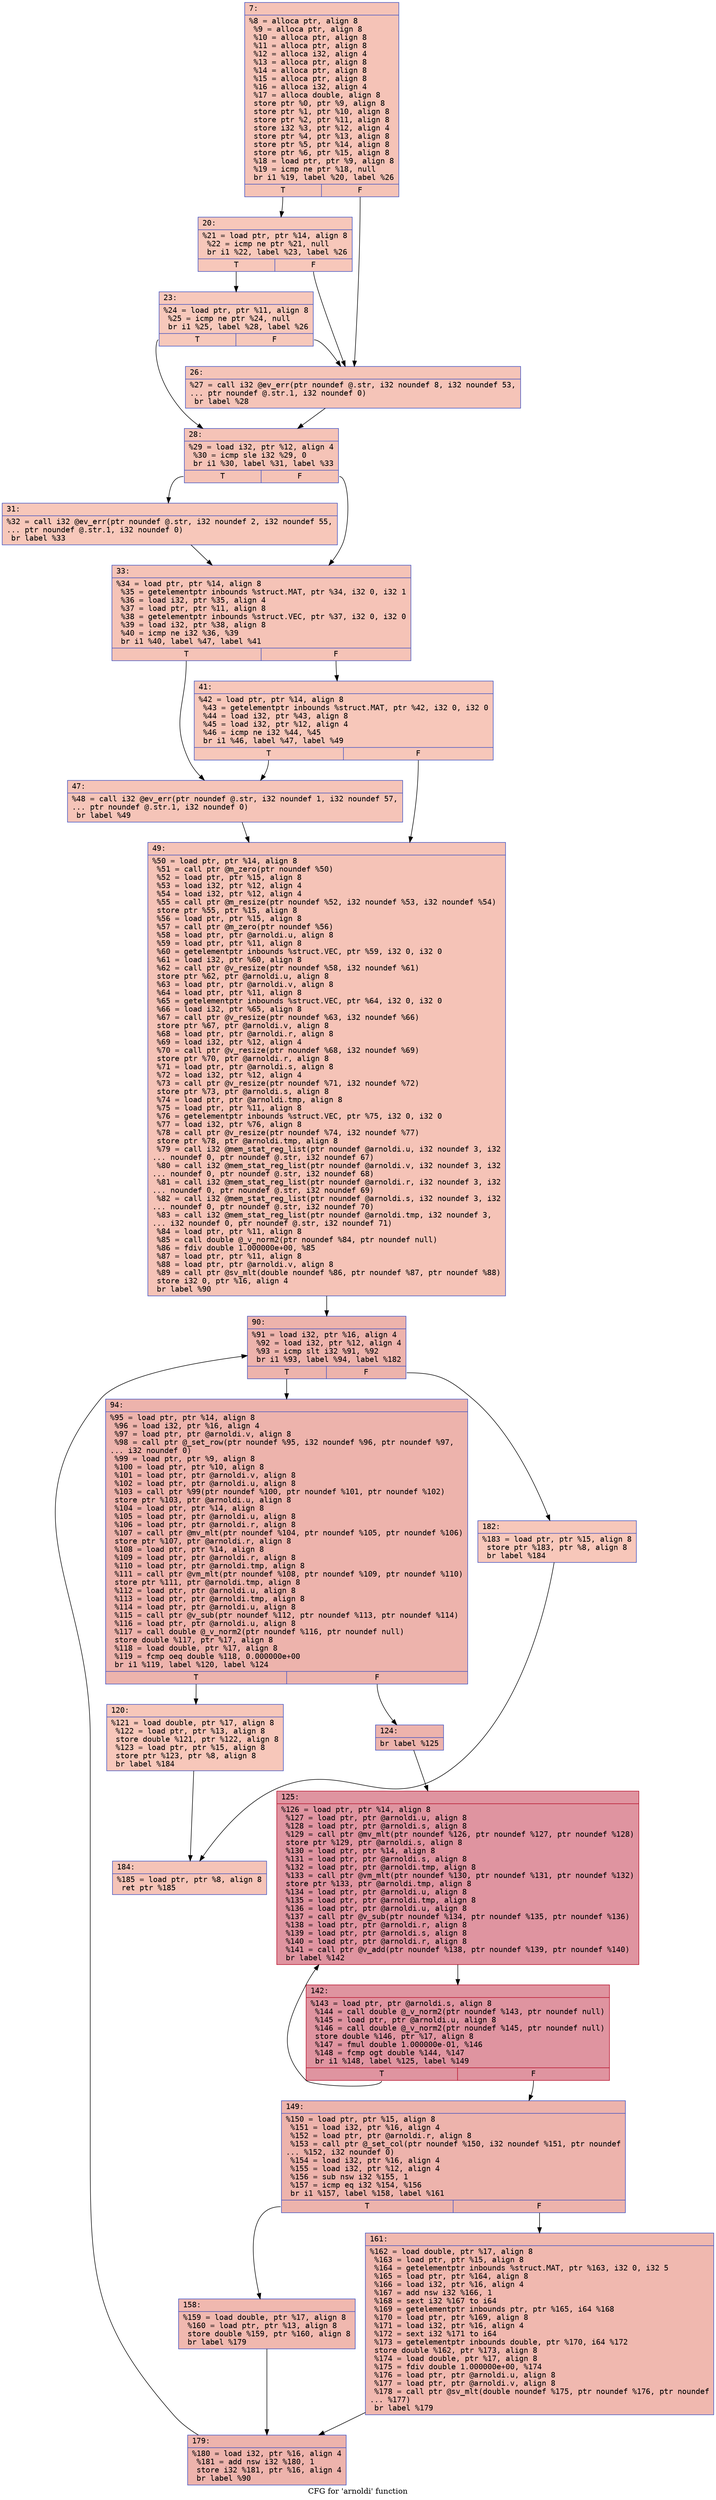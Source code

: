 digraph "CFG for 'arnoldi' function" {
	label="CFG for 'arnoldi' function";

	Node0x600000601f90 [shape=record,color="#3d50c3ff", style=filled, fillcolor="#e8765c70" fontname="Courier",label="{7:\l|  %8 = alloca ptr, align 8\l  %9 = alloca ptr, align 8\l  %10 = alloca ptr, align 8\l  %11 = alloca ptr, align 8\l  %12 = alloca i32, align 4\l  %13 = alloca ptr, align 8\l  %14 = alloca ptr, align 8\l  %15 = alloca ptr, align 8\l  %16 = alloca i32, align 4\l  %17 = alloca double, align 8\l  store ptr %0, ptr %9, align 8\l  store ptr %1, ptr %10, align 8\l  store ptr %2, ptr %11, align 8\l  store i32 %3, ptr %12, align 4\l  store ptr %4, ptr %13, align 8\l  store ptr %5, ptr %14, align 8\l  store ptr %6, ptr %15, align 8\l  %18 = load ptr, ptr %9, align 8\l  %19 = icmp ne ptr %18, null\l  br i1 %19, label %20, label %26\l|{<s0>T|<s1>F}}"];
	Node0x600000601f90:s0 -> Node0x600000601fe0[tooltip="7 -> 20\nProbability 62.50%" ];
	Node0x600000601f90:s1 -> Node0x600000602080[tooltip="7 -> 26\nProbability 37.50%" ];
	Node0x600000601fe0 [shape=record,color="#3d50c3ff", style=filled, fillcolor="#ec7f6370" fontname="Courier",label="{20:\l|  %21 = load ptr, ptr %14, align 8\l  %22 = icmp ne ptr %21, null\l  br i1 %22, label %23, label %26\l|{<s0>T|<s1>F}}"];
	Node0x600000601fe0:s0 -> Node0x600000602030[tooltip="20 -> 23\nProbability 62.50%" ];
	Node0x600000601fe0:s1 -> Node0x600000602080[tooltip="20 -> 26\nProbability 37.50%" ];
	Node0x600000602030 [shape=record,color="#3d50c3ff", style=filled, fillcolor="#ed836670" fontname="Courier",label="{23:\l|  %24 = load ptr, ptr %11, align 8\l  %25 = icmp ne ptr %24, null\l  br i1 %25, label %28, label %26\l|{<s0>T|<s1>F}}"];
	Node0x600000602030:s0 -> Node0x6000006020d0[tooltip="23 -> 28\nProbability 62.50%" ];
	Node0x600000602030:s1 -> Node0x600000602080[tooltip="23 -> 26\nProbability 37.50%" ];
	Node0x600000602080 [shape=record,color="#3d50c3ff", style=filled, fillcolor="#e97a5f70" fontname="Courier",label="{26:\l|  %27 = call i32 @ev_err(ptr noundef @.str, i32 noundef 8, i32 noundef 53,\l... ptr noundef @.str.1, i32 noundef 0)\l  br label %28\l}"];
	Node0x600000602080 -> Node0x6000006020d0[tooltip="26 -> 28\nProbability 100.00%" ];
	Node0x6000006020d0 [shape=record,color="#3d50c3ff", style=filled, fillcolor="#e8765c70" fontname="Courier",label="{28:\l|  %29 = load i32, ptr %12, align 4\l  %30 = icmp sle i32 %29, 0\l  br i1 %30, label %31, label %33\l|{<s0>T|<s1>F}}"];
	Node0x6000006020d0:s0 -> Node0x600000602120[tooltip="28 -> 31\nProbability 50.00%" ];
	Node0x6000006020d0:s1 -> Node0x600000602170[tooltip="28 -> 33\nProbability 50.00%" ];
	Node0x600000602120 [shape=record,color="#3d50c3ff", style=filled, fillcolor="#ec7f6370" fontname="Courier",label="{31:\l|  %32 = call i32 @ev_err(ptr noundef @.str, i32 noundef 2, i32 noundef 55,\l... ptr noundef @.str.1, i32 noundef 0)\l  br label %33\l}"];
	Node0x600000602120 -> Node0x600000602170[tooltip="31 -> 33\nProbability 100.00%" ];
	Node0x600000602170 [shape=record,color="#3d50c3ff", style=filled, fillcolor="#e8765c70" fontname="Courier",label="{33:\l|  %34 = load ptr, ptr %14, align 8\l  %35 = getelementptr inbounds %struct.MAT, ptr %34, i32 0, i32 1\l  %36 = load i32, ptr %35, align 4\l  %37 = load ptr, ptr %11, align 8\l  %38 = getelementptr inbounds %struct.VEC, ptr %37, i32 0, i32 0\l  %39 = load i32, ptr %38, align 8\l  %40 = icmp ne i32 %36, %39\l  br i1 %40, label %47, label %41\l|{<s0>T|<s1>F}}"];
	Node0x600000602170:s0 -> Node0x600000602210[tooltip="33 -> 47\nProbability 50.00%" ];
	Node0x600000602170:s1 -> Node0x6000006021c0[tooltip="33 -> 41\nProbability 50.00%" ];
	Node0x6000006021c0 [shape=record,color="#3d50c3ff", style=filled, fillcolor="#ec7f6370" fontname="Courier",label="{41:\l|  %42 = load ptr, ptr %14, align 8\l  %43 = getelementptr inbounds %struct.MAT, ptr %42, i32 0, i32 0\l  %44 = load i32, ptr %43, align 8\l  %45 = load i32, ptr %12, align 4\l  %46 = icmp ne i32 %44, %45\l  br i1 %46, label %47, label %49\l|{<s0>T|<s1>F}}"];
	Node0x6000006021c0:s0 -> Node0x600000602210[tooltip="41 -> 47\nProbability 50.00%" ];
	Node0x6000006021c0:s1 -> Node0x600000602260[tooltip="41 -> 49\nProbability 50.00%" ];
	Node0x600000602210 [shape=record,color="#3d50c3ff", style=filled, fillcolor="#e97a5f70" fontname="Courier",label="{47:\l|  %48 = call i32 @ev_err(ptr noundef @.str, i32 noundef 1, i32 noundef 57,\l... ptr noundef @.str.1, i32 noundef 0)\l  br label %49\l}"];
	Node0x600000602210 -> Node0x600000602260[tooltip="47 -> 49\nProbability 100.00%" ];
	Node0x600000602260 [shape=record,color="#3d50c3ff", style=filled, fillcolor="#e8765c70" fontname="Courier",label="{49:\l|  %50 = load ptr, ptr %14, align 8\l  %51 = call ptr @m_zero(ptr noundef %50)\l  %52 = load ptr, ptr %15, align 8\l  %53 = load i32, ptr %12, align 4\l  %54 = load i32, ptr %12, align 4\l  %55 = call ptr @m_resize(ptr noundef %52, i32 noundef %53, i32 noundef %54)\l  store ptr %55, ptr %15, align 8\l  %56 = load ptr, ptr %15, align 8\l  %57 = call ptr @m_zero(ptr noundef %56)\l  %58 = load ptr, ptr @arnoldi.u, align 8\l  %59 = load ptr, ptr %11, align 8\l  %60 = getelementptr inbounds %struct.VEC, ptr %59, i32 0, i32 0\l  %61 = load i32, ptr %60, align 8\l  %62 = call ptr @v_resize(ptr noundef %58, i32 noundef %61)\l  store ptr %62, ptr @arnoldi.u, align 8\l  %63 = load ptr, ptr @arnoldi.v, align 8\l  %64 = load ptr, ptr %11, align 8\l  %65 = getelementptr inbounds %struct.VEC, ptr %64, i32 0, i32 0\l  %66 = load i32, ptr %65, align 8\l  %67 = call ptr @v_resize(ptr noundef %63, i32 noundef %66)\l  store ptr %67, ptr @arnoldi.v, align 8\l  %68 = load ptr, ptr @arnoldi.r, align 8\l  %69 = load i32, ptr %12, align 4\l  %70 = call ptr @v_resize(ptr noundef %68, i32 noundef %69)\l  store ptr %70, ptr @arnoldi.r, align 8\l  %71 = load ptr, ptr @arnoldi.s, align 8\l  %72 = load i32, ptr %12, align 4\l  %73 = call ptr @v_resize(ptr noundef %71, i32 noundef %72)\l  store ptr %73, ptr @arnoldi.s, align 8\l  %74 = load ptr, ptr @arnoldi.tmp, align 8\l  %75 = load ptr, ptr %11, align 8\l  %76 = getelementptr inbounds %struct.VEC, ptr %75, i32 0, i32 0\l  %77 = load i32, ptr %76, align 8\l  %78 = call ptr @v_resize(ptr noundef %74, i32 noundef %77)\l  store ptr %78, ptr @arnoldi.tmp, align 8\l  %79 = call i32 @mem_stat_reg_list(ptr noundef @arnoldi.u, i32 noundef 3, i32\l... noundef 0, ptr noundef @.str, i32 noundef 67)\l  %80 = call i32 @mem_stat_reg_list(ptr noundef @arnoldi.v, i32 noundef 3, i32\l... noundef 0, ptr noundef @.str, i32 noundef 68)\l  %81 = call i32 @mem_stat_reg_list(ptr noundef @arnoldi.r, i32 noundef 3, i32\l... noundef 0, ptr noundef @.str, i32 noundef 69)\l  %82 = call i32 @mem_stat_reg_list(ptr noundef @arnoldi.s, i32 noundef 3, i32\l... noundef 0, ptr noundef @.str, i32 noundef 70)\l  %83 = call i32 @mem_stat_reg_list(ptr noundef @arnoldi.tmp, i32 noundef 3,\l... i32 noundef 0, ptr noundef @.str, i32 noundef 71)\l  %84 = load ptr, ptr %11, align 8\l  %85 = call double @_v_norm2(ptr noundef %84, ptr noundef null)\l  %86 = fdiv double 1.000000e+00, %85\l  %87 = load ptr, ptr %11, align 8\l  %88 = load ptr, ptr @arnoldi.v, align 8\l  %89 = call ptr @sv_mlt(double noundef %86, ptr noundef %87, ptr noundef %88)\l  store i32 0, ptr %16, align 4\l  br label %90\l}"];
	Node0x600000602260 -> Node0x6000006022b0[tooltip="49 -> 90\nProbability 100.00%" ];
	Node0x6000006022b0 [shape=record,color="#3d50c3ff", style=filled, fillcolor="#d6524470" fontname="Courier",label="{90:\l|  %91 = load i32, ptr %16, align 4\l  %92 = load i32, ptr %12, align 4\l  %93 = icmp slt i32 %91, %92\l  br i1 %93, label %94, label %182\l|{<s0>T|<s1>F}}"];
	Node0x6000006022b0:s0 -> Node0x600000602300[tooltip="90 -> 94\nProbability 96.88%" ];
	Node0x6000006022b0:s1 -> Node0x6000006025d0[tooltip="90 -> 182\nProbability 3.12%" ];
	Node0x600000602300 [shape=record,color="#3d50c3ff", style=filled, fillcolor="#d6524470" fontname="Courier",label="{94:\l|  %95 = load ptr, ptr %14, align 8\l  %96 = load i32, ptr %16, align 4\l  %97 = load ptr, ptr @arnoldi.v, align 8\l  %98 = call ptr @_set_row(ptr noundef %95, i32 noundef %96, ptr noundef %97,\l... i32 noundef 0)\l  %99 = load ptr, ptr %9, align 8\l  %100 = load ptr, ptr %10, align 8\l  %101 = load ptr, ptr @arnoldi.v, align 8\l  %102 = load ptr, ptr @arnoldi.u, align 8\l  %103 = call ptr %99(ptr noundef %100, ptr noundef %101, ptr noundef %102)\l  store ptr %103, ptr @arnoldi.u, align 8\l  %104 = load ptr, ptr %14, align 8\l  %105 = load ptr, ptr @arnoldi.u, align 8\l  %106 = load ptr, ptr @arnoldi.r, align 8\l  %107 = call ptr @mv_mlt(ptr noundef %104, ptr noundef %105, ptr noundef %106)\l  store ptr %107, ptr @arnoldi.r, align 8\l  %108 = load ptr, ptr %14, align 8\l  %109 = load ptr, ptr @arnoldi.r, align 8\l  %110 = load ptr, ptr @arnoldi.tmp, align 8\l  %111 = call ptr @vm_mlt(ptr noundef %108, ptr noundef %109, ptr noundef %110)\l  store ptr %111, ptr @arnoldi.tmp, align 8\l  %112 = load ptr, ptr @arnoldi.u, align 8\l  %113 = load ptr, ptr @arnoldi.tmp, align 8\l  %114 = load ptr, ptr @arnoldi.u, align 8\l  %115 = call ptr @v_sub(ptr noundef %112, ptr noundef %113, ptr noundef %114)\l  %116 = load ptr, ptr @arnoldi.u, align 8\l  %117 = call double @_v_norm2(ptr noundef %116, ptr noundef null)\l  store double %117, ptr %17, align 8\l  %118 = load double, ptr %17, align 8\l  %119 = fcmp oeq double %118, 0.000000e+00\l  br i1 %119, label %120, label %124\l|{<s0>T|<s1>F}}"];
	Node0x600000602300:s0 -> Node0x600000602350[tooltip="94 -> 120\nProbability 3.12%" ];
	Node0x600000602300:s1 -> Node0x6000006023a0[tooltip="94 -> 124\nProbability 96.88%" ];
	Node0x600000602350 [shape=record,color="#3d50c3ff", style=filled, fillcolor="#ec7f6370" fontname="Courier",label="{120:\l|  %121 = load double, ptr %17, align 8\l  %122 = load ptr, ptr %13, align 8\l  store double %121, ptr %122, align 8\l  %123 = load ptr, ptr %15, align 8\l  store ptr %123, ptr %8, align 8\l  br label %184\l}"];
	Node0x600000602350 -> Node0x600000602620[tooltip="120 -> 184\nProbability 100.00%" ];
	Node0x6000006023a0 [shape=record,color="#3d50c3ff", style=filled, fillcolor="#d6524470" fontname="Courier",label="{124:\l|  br label %125\l}"];
	Node0x6000006023a0 -> Node0x6000006023f0[tooltip="124 -> 125\nProbability 100.00%" ];
	Node0x6000006023f0 [shape=record,color="#b70d28ff", style=filled, fillcolor="#b70d2870" fontname="Courier",label="{125:\l|  %126 = load ptr, ptr %14, align 8\l  %127 = load ptr, ptr @arnoldi.u, align 8\l  %128 = load ptr, ptr @arnoldi.s, align 8\l  %129 = call ptr @mv_mlt(ptr noundef %126, ptr noundef %127, ptr noundef %128)\l  store ptr %129, ptr @arnoldi.s, align 8\l  %130 = load ptr, ptr %14, align 8\l  %131 = load ptr, ptr @arnoldi.s, align 8\l  %132 = load ptr, ptr @arnoldi.tmp, align 8\l  %133 = call ptr @vm_mlt(ptr noundef %130, ptr noundef %131, ptr noundef %132)\l  store ptr %133, ptr @arnoldi.tmp, align 8\l  %134 = load ptr, ptr @arnoldi.u, align 8\l  %135 = load ptr, ptr @arnoldi.tmp, align 8\l  %136 = load ptr, ptr @arnoldi.u, align 8\l  %137 = call ptr @v_sub(ptr noundef %134, ptr noundef %135, ptr noundef %136)\l  %138 = load ptr, ptr @arnoldi.r, align 8\l  %139 = load ptr, ptr @arnoldi.s, align 8\l  %140 = load ptr, ptr @arnoldi.r, align 8\l  %141 = call ptr @v_add(ptr noundef %138, ptr noundef %139, ptr noundef %140)\l  br label %142\l}"];
	Node0x6000006023f0 -> Node0x600000602440[tooltip="125 -> 142\nProbability 100.00%" ];
	Node0x600000602440 [shape=record,color="#b70d28ff", style=filled, fillcolor="#b70d2870" fontname="Courier",label="{142:\l|  %143 = load ptr, ptr @arnoldi.s, align 8\l  %144 = call double @_v_norm2(ptr noundef %143, ptr noundef null)\l  %145 = load ptr, ptr @arnoldi.u, align 8\l  %146 = call double @_v_norm2(ptr noundef %145, ptr noundef null)\l  store double %146, ptr %17, align 8\l  %147 = fmul double 1.000000e-01, %146\l  %148 = fcmp ogt double %144, %147\l  br i1 %148, label %125, label %149\l|{<s0>T|<s1>F}}"];
	Node0x600000602440:s0 -> Node0x6000006023f0[tooltip="142 -> 125\nProbability 96.88%" ];
	Node0x600000602440:s1 -> Node0x600000602490[tooltip="142 -> 149\nProbability 3.12%" ];
	Node0x600000602490 [shape=record,color="#3d50c3ff", style=filled, fillcolor="#d6524470" fontname="Courier",label="{149:\l|  %150 = load ptr, ptr %15, align 8\l  %151 = load i32, ptr %16, align 4\l  %152 = load ptr, ptr @arnoldi.r, align 8\l  %153 = call ptr @_set_col(ptr noundef %150, i32 noundef %151, ptr noundef\l... %152, i32 noundef 0)\l  %154 = load i32, ptr %16, align 4\l  %155 = load i32, ptr %12, align 4\l  %156 = sub nsw i32 %155, 1\l  %157 = icmp eq i32 %154, %156\l  br i1 %157, label %158, label %161\l|{<s0>T|<s1>F}}"];
	Node0x600000602490:s0 -> Node0x6000006024e0[tooltip="149 -> 158\nProbability 50.00%" ];
	Node0x600000602490:s1 -> Node0x600000602530[tooltip="149 -> 161\nProbability 50.00%" ];
	Node0x6000006024e0 [shape=record,color="#3d50c3ff", style=filled, fillcolor="#dc5d4a70" fontname="Courier",label="{158:\l|  %159 = load double, ptr %17, align 8\l  %160 = load ptr, ptr %13, align 8\l  store double %159, ptr %160, align 8\l  br label %179\l}"];
	Node0x6000006024e0 -> Node0x600000602580[tooltip="158 -> 179\nProbability 100.00%" ];
	Node0x600000602530 [shape=record,color="#3d50c3ff", style=filled, fillcolor="#dc5d4a70" fontname="Courier",label="{161:\l|  %162 = load double, ptr %17, align 8\l  %163 = load ptr, ptr %15, align 8\l  %164 = getelementptr inbounds %struct.MAT, ptr %163, i32 0, i32 5\l  %165 = load ptr, ptr %164, align 8\l  %166 = load i32, ptr %16, align 4\l  %167 = add nsw i32 %166, 1\l  %168 = sext i32 %167 to i64\l  %169 = getelementptr inbounds ptr, ptr %165, i64 %168\l  %170 = load ptr, ptr %169, align 8\l  %171 = load i32, ptr %16, align 4\l  %172 = sext i32 %171 to i64\l  %173 = getelementptr inbounds double, ptr %170, i64 %172\l  store double %162, ptr %173, align 8\l  %174 = load double, ptr %17, align 8\l  %175 = fdiv double 1.000000e+00, %174\l  %176 = load ptr, ptr @arnoldi.u, align 8\l  %177 = load ptr, ptr @arnoldi.v, align 8\l  %178 = call ptr @sv_mlt(double noundef %175, ptr noundef %176, ptr noundef\l... %177)\l  br label %179\l}"];
	Node0x600000602530 -> Node0x600000602580[tooltip="161 -> 179\nProbability 100.00%" ];
	Node0x600000602580 [shape=record,color="#3d50c3ff", style=filled, fillcolor="#d6524470" fontname="Courier",label="{179:\l|  %180 = load i32, ptr %16, align 4\l  %181 = add nsw i32 %180, 1\l  store i32 %181, ptr %16, align 4\l  br label %90\l}"];
	Node0x600000602580 -> Node0x6000006022b0[tooltip="179 -> 90\nProbability 100.00%" ];
	Node0x6000006025d0 [shape=record,color="#3d50c3ff", style=filled, fillcolor="#ec7f6370" fontname="Courier",label="{182:\l|  %183 = load ptr, ptr %15, align 8\l  store ptr %183, ptr %8, align 8\l  br label %184\l}"];
	Node0x6000006025d0 -> Node0x600000602620[tooltip="182 -> 184\nProbability 100.00%" ];
	Node0x600000602620 [shape=record,color="#3d50c3ff", style=filled, fillcolor="#e8765c70" fontname="Courier",label="{184:\l|  %185 = load ptr, ptr %8, align 8\l  ret ptr %185\l}"];
}
